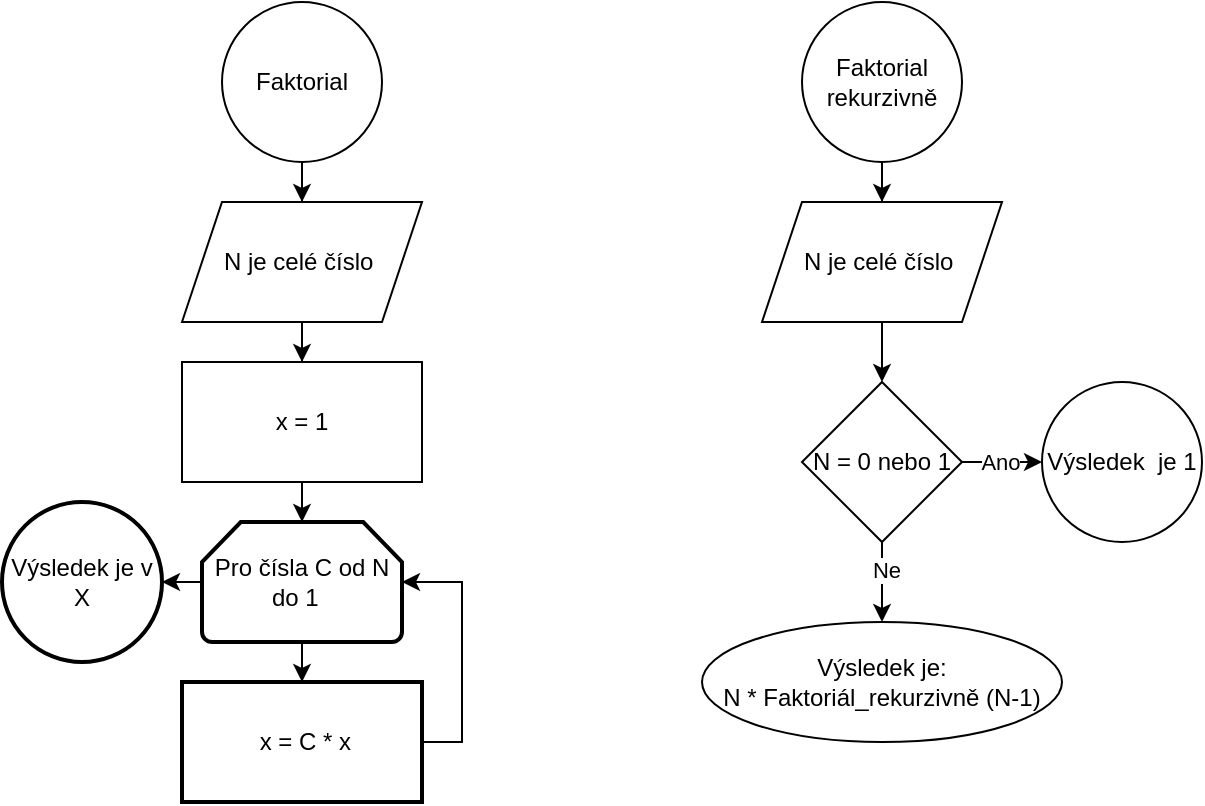 <mxfile version="23.1.1" type="device">
  <diagram name="Stránka-1" id="Y2W6j0xUbFxj7qricqYg">
    <mxGraphModel dx="1121" dy="547" grid="1" gridSize="10" guides="1" tooltips="1" connect="1" arrows="1" fold="1" page="1" pageScale="1" pageWidth="827" pageHeight="1169" math="0" shadow="0">
      <root>
        <mxCell id="0" />
        <mxCell id="1" parent="0" />
        <mxCell id="dDY2U50TDc78OIAvLkaZ-1" value="Faktorial" style="ellipse;whiteSpace=wrap;html=1;aspect=fixed;" vertex="1" parent="1">
          <mxGeometry x="160" width="80" height="80" as="geometry" />
        </mxCell>
        <mxCell id="dDY2U50TDc78OIAvLkaZ-5" value="x = 1" style="whiteSpace=wrap;html=1;" vertex="1" parent="1">
          <mxGeometry x="140" y="180" width="120" height="60" as="geometry" />
        </mxCell>
        <mxCell id="dDY2U50TDc78OIAvLkaZ-10" value="" style="edgeStyle=orthogonalEdgeStyle;rounded=0;orthogonalLoop=1;jettySize=auto;html=1;" edge="1" parent="1" source="dDY2U50TDc78OIAvLkaZ-7" target="dDY2U50TDc78OIAvLkaZ-9">
          <mxGeometry relative="1" as="geometry" />
        </mxCell>
        <mxCell id="dDY2U50TDc78OIAvLkaZ-13" value="" style="edgeStyle=orthogonalEdgeStyle;rounded=0;orthogonalLoop=1;jettySize=auto;html=1;" edge="1" parent="1" source="dDY2U50TDc78OIAvLkaZ-7" target="dDY2U50TDc78OIAvLkaZ-12">
          <mxGeometry relative="1" as="geometry" />
        </mxCell>
        <mxCell id="dDY2U50TDc78OIAvLkaZ-7" value="Pro čísla C od N do 1&amp;nbsp;&amp;nbsp;" style="strokeWidth=2;html=1;shape=mxgraph.flowchart.loop_limit;whiteSpace=wrap;" vertex="1" parent="1">
          <mxGeometry x="150" y="260" width="100" height="60" as="geometry" />
        </mxCell>
        <mxCell id="dDY2U50TDc78OIAvLkaZ-8" style="edgeStyle=orthogonalEdgeStyle;rounded=0;orthogonalLoop=1;jettySize=auto;html=1;entryX=0.5;entryY=0;entryDx=0;entryDy=0;entryPerimeter=0;" edge="1" parent="1" source="dDY2U50TDc78OIAvLkaZ-5" target="dDY2U50TDc78OIAvLkaZ-7">
          <mxGeometry relative="1" as="geometry" />
        </mxCell>
        <mxCell id="dDY2U50TDc78OIAvLkaZ-9" value="&amp;nbsp;x = C * x" style="whiteSpace=wrap;html=1;strokeWidth=2;" vertex="1" parent="1">
          <mxGeometry x="140" y="340" width="120" height="60" as="geometry" />
        </mxCell>
        <mxCell id="dDY2U50TDc78OIAvLkaZ-11" style="edgeStyle=orthogonalEdgeStyle;rounded=0;orthogonalLoop=1;jettySize=auto;html=1;entryX=1;entryY=0.5;entryDx=0;entryDy=0;entryPerimeter=0;" edge="1" parent="1" source="dDY2U50TDc78OIAvLkaZ-9" target="dDY2U50TDc78OIAvLkaZ-7">
          <mxGeometry relative="1" as="geometry">
            <Array as="points">
              <mxPoint x="280" y="370" />
              <mxPoint x="280" y="290" />
            </Array>
          </mxGeometry>
        </mxCell>
        <mxCell id="dDY2U50TDc78OIAvLkaZ-12" value="Výsledek je v X" style="ellipse;whiteSpace=wrap;html=1;strokeWidth=2;" vertex="1" parent="1">
          <mxGeometry x="50" y="250" width="80" height="80" as="geometry" />
        </mxCell>
        <mxCell id="dDY2U50TDc78OIAvLkaZ-14" value="" style="edgeStyle=orthogonalEdgeStyle;rounded=0;orthogonalLoop=1;jettySize=auto;html=1;" edge="1" parent="1" source="dDY2U50TDc78OIAvLkaZ-1" target="dDY2U50TDc78OIAvLkaZ-4">
          <mxGeometry relative="1" as="geometry">
            <mxPoint x="200" y="80" as="sourcePoint" />
            <mxPoint x="200" y="170.0" as="targetPoint" />
          </mxGeometry>
        </mxCell>
        <mxCell id="dDY2U50TDc78OIAvLkaZ-15" style="edgeStyle=orthogonalEdgeStyle;rounded=0;orthogonalLoop=1;jettySize=auto;html=1;" edge="1" parent="1" source="dDY2U50TDc78OIAvLkaZ-4" target="dDY2U50TDc78OIAvLkaZ-5">
          <mxGeometry relative="1" as="geometry" />
        </mxCell>
        <mxCell id="dDY2U50TDc78OIAvLkaZ-4" value="N je celé číslo&amp;nbsp;" style="shape=parallelogram;perimeter=parallelogramPerimeter;whiteSpace=wrap;html=1;fixedSize=1;" vertex="1" parent="1">
          <mxGeometry x="140" y="100" width="120" height="60" as="geometry" />
        </mxCell>
        <mxCell id="dDY2U50TDc78OIAvLkaZ-16" value="Faktorial rekurzivně" style="ellipse;whiteSpace=wrap;html=1;aspect=fixed;" vertex="1" parent="1">
          <mxGeometry x="450" width="80" height="80" as="geometry" />
        </mxCell>
        <mxCell id="dDY2U50TDc78OIAvLkaZ-17" value="" style="edgeStyle=orthogonalEdgeStyle;rounded=0;orthogonalLoop=1;jettySize=auto;html=1;" edge="1" parent="1" source="dDY2U50TDc78OIAvLkaZ-16" target="dDY2U50TDc78OIAvLkaZ-18">
          <mxGeometry relative="1" as="geometry">
            <mxPoint x="490" y="80" as="sourcePoint" />
            <mxPoint x="490" y="170.0" as="targetPoint" />
          </mxGeometry>
        </mxCell>
        <mxCell id="dDY2U50TDc78OIAvLkaZ-22" value="" style="edgeStyle=orthogonalEdgeStyle;rounded=0;orthogonalLoop=1;jettySize=auto;html=1;" edge="1" parent="1" source="dDY2U50TDc78OIAvLkaZ-18" target="dDY2U50TDc78OIAvLkaZ-21">
          <mxGeometry relative="1" as="geometry" />
        </mxCell>
        <mxCell id="dDY2U50TDc78OIAvLkaZ-18" value="N je celé číslo&amp;nbsp;" style="shape=parallelogram;perimeter=parallelogramPerimeter;whiteSpace=wrap;html=1;fixedSize=1;" vertex="1" parent="1">
          <mxGeometry x="430" y="100" width="120" height="60" as="geometry" />
        </mxCell>
        <mxCell id="dDY2U50TDc78OIAvLkaZ-23" style="edgeStyle=orthogonalEdgeStyle;rounded=0;orthogonalLoop=1;jettySize=auto;html=1;" edge="1" parent="1" source="dDY2U50TDc78OIAvLkaZ-21" target="dDY2U50TDc78OIAvLkaZ-25">
          <mxGeometry relative="1" as="geometry">
            <mxPoint x="580" y="230.0" as="targetPoint" />
          </mxGeometry>
        </mxCell>
        <mxCell id="dDY2U50TDc78OIAvLkaZ-24" value="Ano" style="edgeLabel;html=1;align=center;verticalAlign=middle;resizable=0;points=[];" vertex="1" connectable="0" parent="dDY2U50TDc78OIAvLkaZ-23">
          <mxGeometry x="-0.07" relative="1" as="geometry">
            <mxPoint as="offset" />
          </mxGeometry>
        </mxCell>
        <mxCell id="dDY2U50TDc78OIAvLkaZ-26" style="edgeStyle=orthogonalEdgeStyle;rounded=0;orthogonalLoop=1;jettySize=auto;html=1;" edge="1" parent="1" source="dDY2U50TDc78OIAvLkaZ-21" target="dDY2U50TDc78OIAvLkaZ-29">
          <mxGeometry relative="1" as="geometry">
            <mxPoint x="436.0" y="228.034" as="targetPoint" />
          </mxGeometry>
        </mxCell>
        <mxCell id="dDY2U50TDc78OIAvLkaZ-27" value="Ne" style="edgeLabel;html=1;align=center;verticalAlign=middle;resizable=0;points=[];" vertex="1" connectable="0" parent="dDY2U50TDc78OIAvLkaZ-26">
          <mxGeometry x="-0.32" y="2" relative="1" as="geometry">
            <mxPoint as="offset" />
          </mxGeometry>
        </mxCell>
        <mxCell id="dDY2U50TDc78OIAvLkaZ-21" value="N = 0 nebo 1" style="rhombus;whiteSpace=wrap;html=1;" vertex="1" parent="1">
          <mxGeometry x="450" y="190" width="80" height="80" as="geometry" />
        </mxCell>
        <mxCell id="dDY2U50TDc78OIAvLkaZ-25" value="Výsledek&amp;nbsp; je 1" style="ellipse;whiteSpace=wrap;html=1;aspect=fixed;" vertex="1" parent="1">
          <mxGeometry x="570" y="190.0" width="80" height="80" as="geometry" />
        </mxCell>
        <mxCell id="dDY2U50TDc78OIAvLkaZ-29" value="Výsledek je:&lt;br style=&quot;border-color: var(--border-color);&quot;&gt;N * Faktoriál_rekurzivně (N-1)" style="ellipse;whiteSpace=wrap;html=1;" vertex="1" parent="1">
          <mxGeometry x="400" y="310" width="180" height="60" as="geometry" />
        </mxCell>
      </root>
    </mxGraphModel>
  </diagram>
</mxfile>
